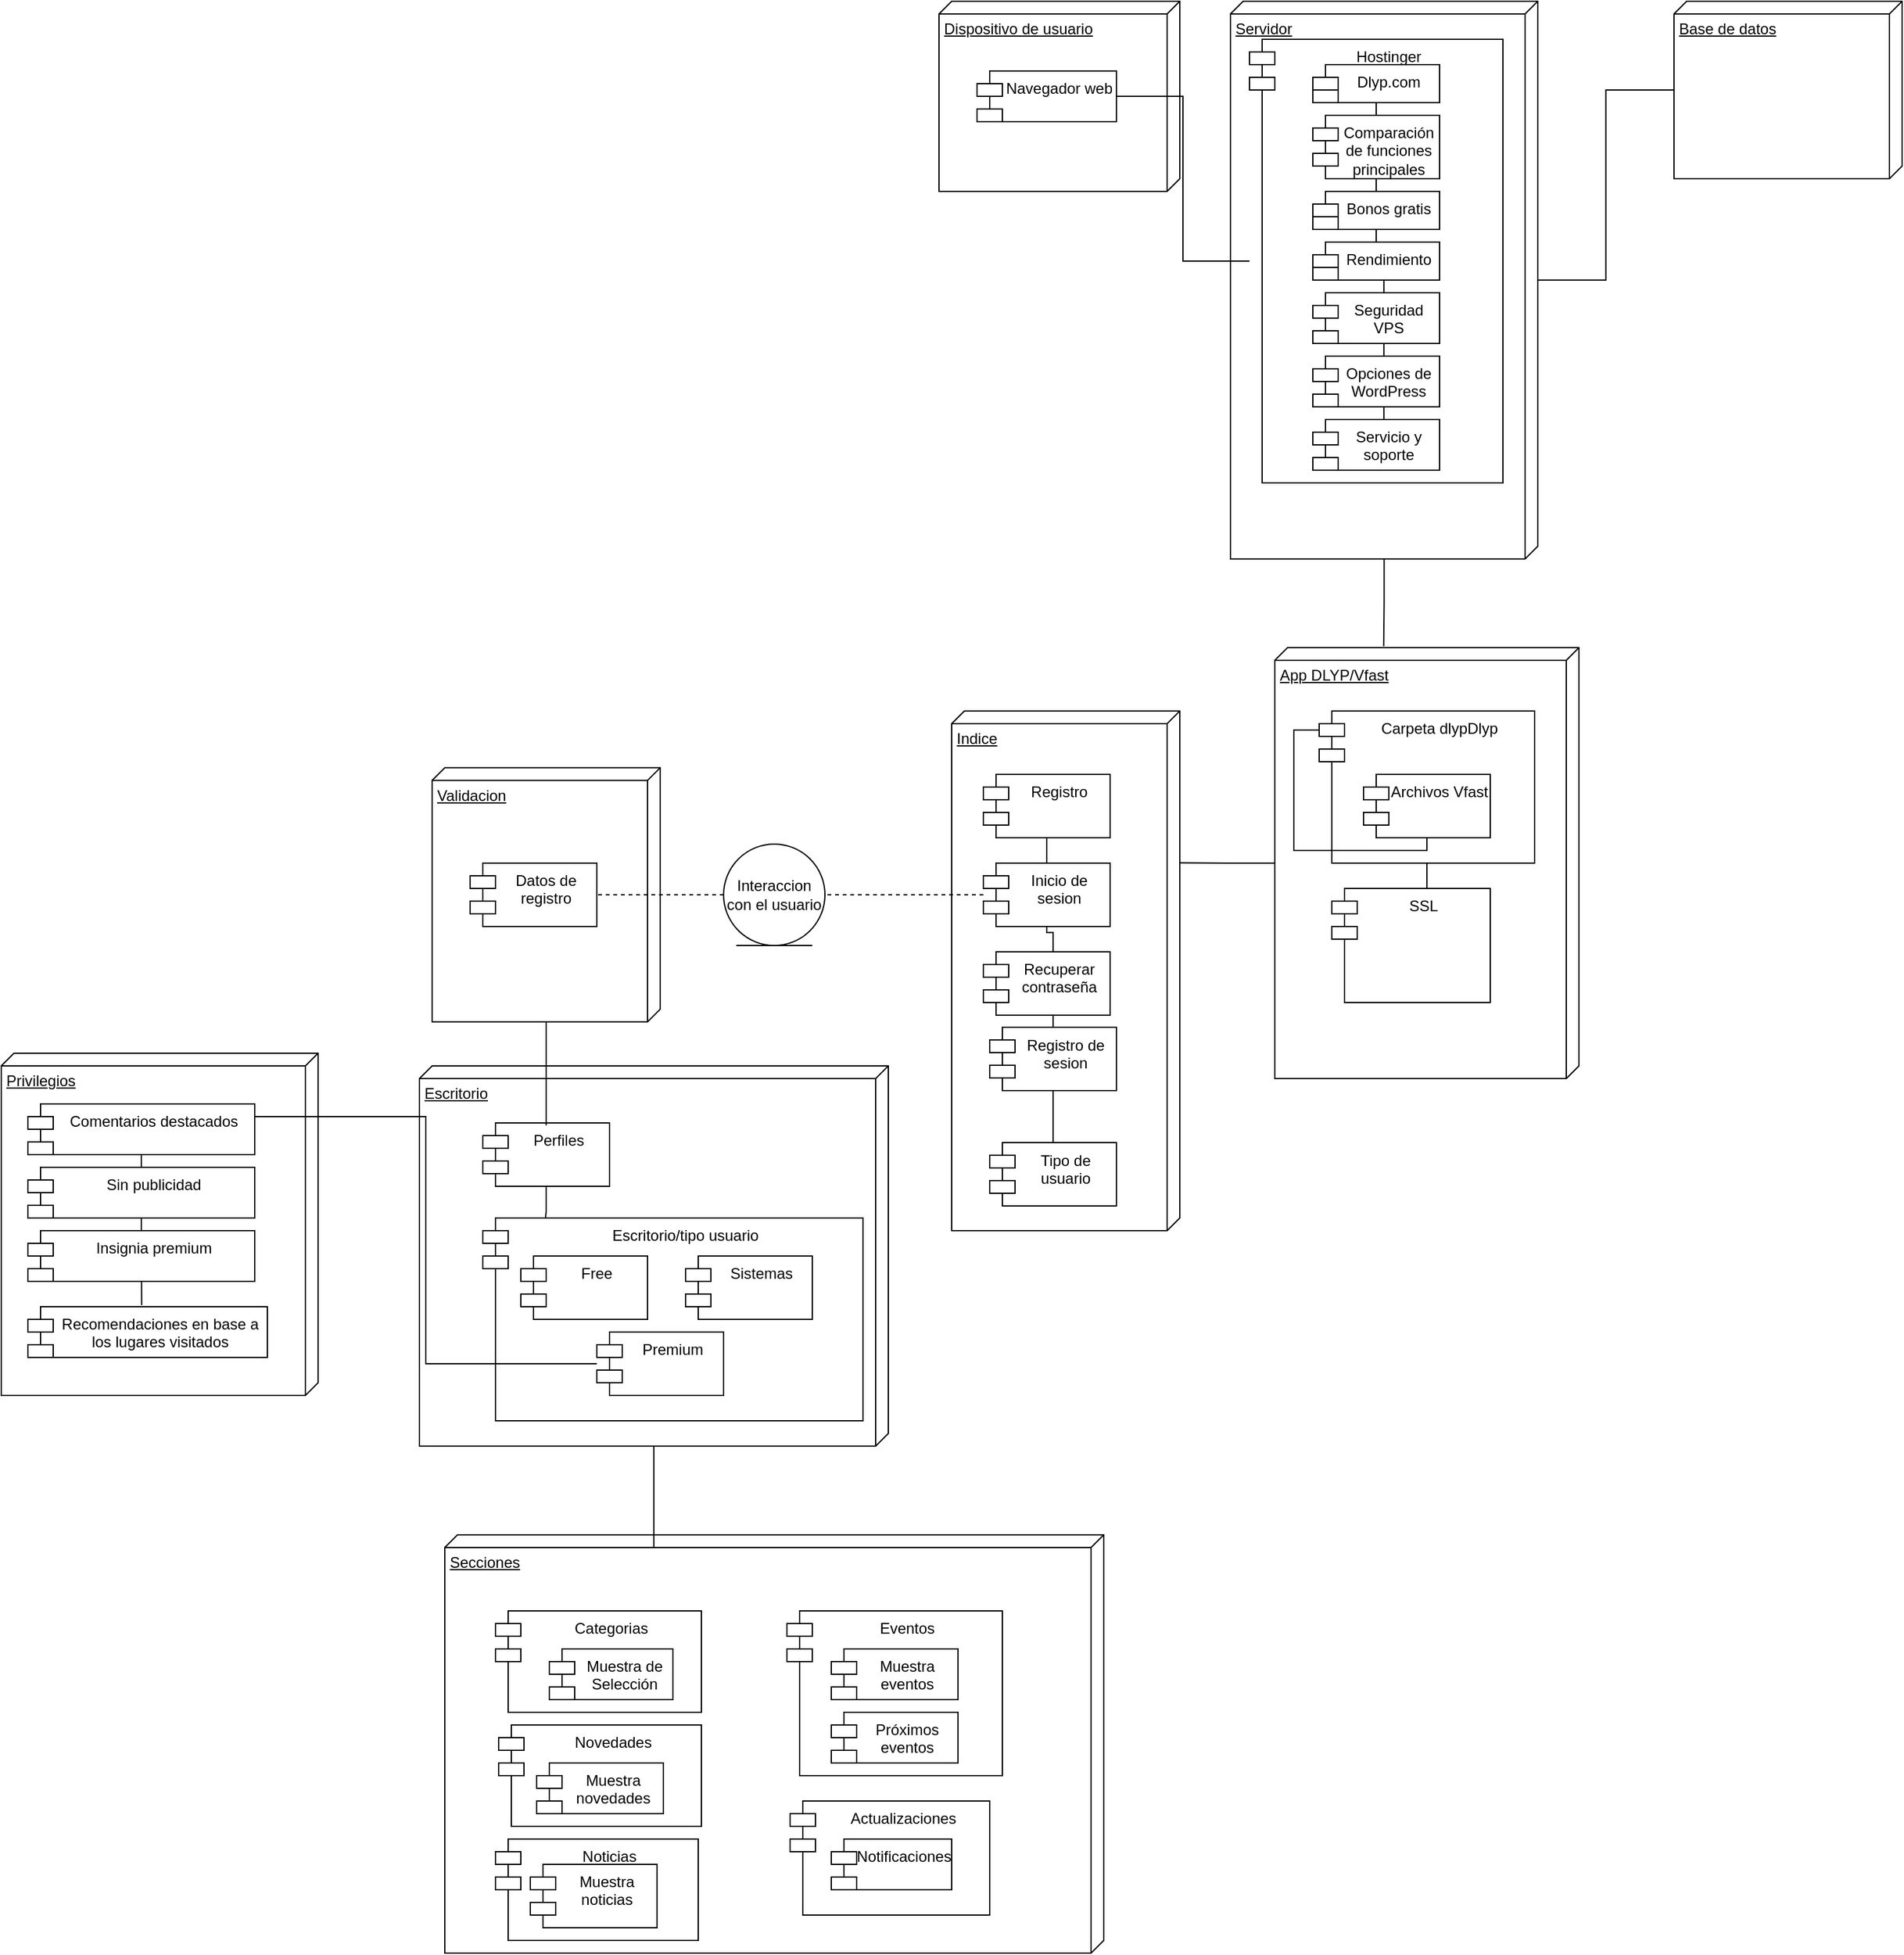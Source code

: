 <mxfile version="21.2.9" type="github">
  <diagram name="Página-1" id="3i2K3xkIehEM66V3X_Wy">
    <mxGraphModel dx="3096" dy="2114" grid="1" gridSize="10" guides="1" tooltips="1" connect="1" arrows="1" fold="1" page="1" pageScale="1" pageWidth="827" pageHeight="1169" math="0" shadow="0">
      <root>
        <mxCell id="0" />
        <mxCell id="1" parent="0" />
        <mxCell id="C29-kDK0XGBZSdxe1Mio-79" value="Privilegios" style="verticalAlign=top;align=left;spacingTop=8;spacingLeft=2;spacingRight=12;shape=cube;size=10;direction=south;fontStyle=4;html=1;whiteSpace=wrap;" vertex="1" parent="1">
          <mxGeometry x="-710" y="840" width="250" height="270" as="geometry" />
        </mxCell>
        <mxCell id="C29-kDK0XGBZSdxe1Mio-63" value="Secciones&lt;br&gt;" style="verticalAlign=top;align=left;spacingTop=8;spacingLeft=2;spacingRight=12;shape=cube;size=10;direction=south;fontStyle=4;html=1;whiteSpace=wrap;" vertex="1" parent="1">
          <mxGeometry x="-360" y="1220" width="520" height="330" as="geometry" />
        </mxCell>
        <mxCell id="C29-kDK0XGBZSdxe1Mio-62" style="edgeStyle=orthogonalEdgeStyle;rounded=0;orthogonalLoop=1;jettySize=auto;html=1;endArrow=none;endFill=0;" edge="1" parent="1" source="C29-kDK0XGBZSdxe1Mio-40">
          <mxGeometry relative="1" as="geometry">
            <mxPoint x="-195" y="1230" as="targetPoint" />
          </mxGeometry>
        </mxCell>
        <mxCell id="C29-kDK0XGBZSdxe1Mio-40" value="Escritorio&lt;br&gt;" style="verticalAlign=top;align=left;spacingTop=8;spacingLeft=2;spacingRight=12;shape=cube;size=10;direction=south;fontStyle=4;html=1;whiteSpace=wrap;" vertex="1" parent="1">
          <mxGeometry x="-380" y="850" width="370" height="300" as="geometry" />
        </mxCell>
        <mxCell id="C29-kDK0XGBZSdxe1Mio-34" value="Validacion&lt;br&gt;" style="verticalAlign=top;align=left;spacingTop=8;spacingLeft=2;spacingRight=12;shape=cube;size=10;direction=south;fontStyle=4;html=1;whiteSpace=wrap;" vertex="1" parent="1">
          <mxGeometry x="-370" y="614.75" width="180" height="200.5" as="geometry" />
        </mxCell>
        <mxCell id="C29-kDK0XGBZSdxe1Mio-31" style="edgeStyle=orthogonalEdgeStyle;rounded=0;orthogonalLoop=1;jettySize=auto;html=1;endArrow=none;endFill=0;entryX=0.292;entryY=0.006;entryDx=0;entryDy=0;entryPerimeter=0;" edge="1" parent="1" source="C29-kDK0XGBZSdxe1Mio-14" target="C29-kDK0XGBZSdxe1Mio-20">
          <mxGeometry relative="1" as="geometry" />
        </mxCell>
        <mxCell id="C29-kDK0XGBZSdxe1Mio-14" value="App DLYP/Vfast" style="verticalAlign=top;align=left;spacingTop=8;spacingLeft=2;spacingRight=12;shape=cube;size=10;direction=south;fontStyle=4;html=1;whiteSpace=wrap;" vertex="1" parent="1">
          <mxGeometry x="295" y="520" width="240" height="340" as="geometry" />
        </mxCell>
        <mxCell id="C29-kDK0XGBZSdxe1Mio-54" style="edgeStyle=orthogonalEdgeStyle;rounded=0;orthogonalLoop=1;jettySize=auto;html=1;entryX=-0.003;entryY=0.642;entryDx=0;entryDy=0;entryPerimeter=0;endArrow=none;endFill=0;" edge="1" parent="1" source="C29-kDK0XGBZSdxe1Mio-11" target="C29-kDK0XGBZSdxe1Mio-14">
          <mxGeometry relative="1" as="geometry" />
        </mxCell>
        <mxCell id="C29-kDK0XGBZSdxe1Mio-11" value="Servidor&lt;br&gt;" style="verticalAlign=top;align=left;spacingTop=8;spacingLeft=2;spacingRight=12;shape=cube;size=10;direction=south;fontStyle=4;html=1;whiteSpace=wrap;" vertex="1" parent="1">
          <mxGeometry x="260" y="10" width="242.5" height="440" as="geometry" />
        </mxCell>
        <mxCell id="C29-kDK0XGBZSdxe1Mio-8" value="Dispositivo de usuario" style="verticalAlign=top;align=left;spacingTop=8;spacingLeft=2;spacingRight=12;shape=cube;size=10;direction=south;fontStyle=4;html=1;whiteSpace=wrap;" vertex="1" parent="1">
          <mxGeometry x="30" y="10" width="190" height="150" as="geometry" />
        </mxCell>
        <mxCell id="C29-kDK0XGBZSdxe1Mio-9" style="edgeStyle=orthogonalEdgeStyle;rounded=0;orthogonalLoop=1;jettySize=auto;html=1;endArrow=none;endFill=0;" edge="1" parent="1" source="C29-kDK0XGBZSdxe1Mio-7" target="C29-kDK0XGBZSdxe1Mio-10">
          <mxGeometry relative="1" as="geometry">
            <mxPoint x="330" y="85" as="targetPoint" />
          </mxGeometry>
        </mxCell>
        <mxCell id="C29-kDK0XGBZSdxe1Mio-7" value="Navegador web" style="shape=module;align=left;spacingLeft=20;align=center;verticalAlign=top;whiteSpace=wrap;html=1;" vertex="1" parent="1">
          <mxGeometry x="60" y="65" width="110" height="40" as="geometry" />
        </mxCell>
        <mxCell id="C29-kDK0XGBZSdxe1Mio-10" value="Hostinger&lt;br&gt;" style="shape=module;align=left;spacingLeft=20;align=center;verticalAlign=top;whiteSpace=wrap;html=1;" vertex="1" parent="1">
          <mxGeometry x="275" y="40" width="200" height="350" as="geometry" />
        </mxCell>
        <mxCell id="C29-kDK0XGBZSdxe1Mio-42" value="" style="edgeStyle=orthogonalEdgeStyle;rounded=0;orthogonalLoop=1;jettySize=auto;html=1;endArrow=none;endFill=0;" edge="1" parent="1" source="C29-kDK0XGBZSdxe1Mio-12" target="C29-kDK0XGBZSdxe1Mio-11">
          <mxGeometry relative="1" as="geometry" />
        </mxCell>
        <mxCell id="C29-kDK0XGBZSdxe1Mio-12" value="Base de datos" style="verticalAlign=top;align=left;spacingTop=8;spacingLeft=2;spacingRight=12;shape=cube;size=10;direction=south;fontStyle=4;html=1;whiteSpace=wrap;" vertex="1" parent="1">
          <mxGeometry x="610" y="10" width="180" height="140" as="geometry" />
        </mxCell>
        <mxCell id="C29-kDK0XGBZSdxe1Mio-21" style="edgeStyle=orthogonalEdgeStyle;rounded=0;orthogonalLoop=1;jettySize=auto;html=1;entryX=0.614;entryY=0;entryDx=0;entryDy=0;entryPerimeter=0;endArrow=none;endFill=0;" edge="1" parent="1" source="C29-kDK0XGBZSdxe1Mio-15" target="C29-kDK0XGBZSdxe1Mio-19">
          <mxGeometry relative="1" as="geometry" />
        </mxCell>
        <mxCell id="C29-kDK0XGBZSdxe1Mio-15" value="Carpeta dlypDlyp" style="shape=module;align=left;spacingLeft=20;align=center;verticalAlign=top;whiteSpace=wrap;html=1;" vertex="1" parent="1">
          <mxGeometry x="330" y="570" width="170" height="120" as="geometry" />
        </mxCell>
        <mxCell id="C29-kDK0XGBZSdxe1Mio-22" style="edgeStyle=orthogonalEdgeStyle;rounded=0;orthogonalLoop=1;jettySize=auto;html=1;entryX=0;entryY=0;entryDx=0;entryDy=15;entryPerimeter=0;endArrow=none;endFill=0;" edge="1" parent="1" source="C29-kDK0XGBZSdxe1Mio-17" target="C29-kDK0XGBZSdxe1Mio-15">
          <mxGeometry relative="1" as="geometry">
            <Array as="points">
              <mxPoint x="415" y="680" />
              <mxPoint x="310" y="680" />
              <mxPoint x="310" y="585" />
            </Array>
          </mxGeometry>
        </mxCell>
        <mxCell id="C29-kDK0XGBZSdxe1Mio-17" value="Archivos Vfast" style="shape=module;align=left;spacingLeft=20;align=center;verticalAlign=top;whiteSpace=wrap;html=1;" vertex="1" parent="1">
          <mxGeometry x="365" y="620" width="100" height="50" as="geometry" />
        </mxCell>
        <mxCell id="C29-kDK0XGBZSdxe1Mio-19" value="SSL" style="shape=module;align=left;spacingLeft=20;align=center;verticalAlign=top;whiteSpace=wrap;html=1;" vertex="1" parent="1">
          <mxGeometry x="340" y="710" width="125" height="90" as="geometry" />
        </mxCell>
        <mxCell id="C29-kDK0XGBZSdxe1Mio-20" value="Indice&lt;br&gt;" style="verticalAlign=top;align=left;spacingTop=8;spacingLeft=2;spacingRight=12;shape=cube;size=10;direction=south;fontStyle=4;html=1;whiteSpace=wrap;" vertex="1" parent="1">
          <mxGeometry x="40" y="570" width="180" height="410" as="geometry" />
        </mxCell>
        <mxCell id="C29-kDK0XGBZSdxe1Mio-30" style="edgeStyle=orthogonalEdgeStyle;rounded=0;orthogonalLoop=1;jettySize=auto;html=1;endArrow=none;endFill=0;" edge="1" parent="1" source="C29-kDK0XGBZSdxe1Mio-24" target="C29-kDK0XGBZSdxe1Mio-29">
          <mxGeometry relative="1" as="geometry" />
        </mxCell>
        <mxCell id="C29-kDK0XGBZSdxe1Mio-23" value="Registro" style="shape=module;align=left;spacingLeft=20;align=center;verticalAlign=top;whiteSpace=wrap;html=1;" vertex="1" parent="1">
          <mxGeometry x="65" y="620" width="100" height="50" as="geometry" />
        </mxCell>
        <mxCell id="C29-kDK0XGBZSdxe1Mio-33" style="edgeStyle=orthogonalEdgeStyle;rounded=0;orthogonalLoop=1;jettySize=auto;html=1;endArrow=none;endFill=0;dashed=1;entryX=1;entryY=0.5;entryDx=0;entryDy=0;" edge="1" parent="1" source="C29-kDK0XGBZSdxe1Mio-35" target="C29-kDK0XGBZSdxe1Mio-37">
          <mxGeometry relative="1" as="geometry">
            <mxPoint x="-90" y="859.5" as="targetPoint" />
          </mxGeometry>
        </mxCell>
        <mxCell id="C29-kDK0XGBZSdxe1Mio-29" value="Tipo de usuario" style="shape=module;align=left;spacingLeft=20;align=center;verticalAlign=top;whiteSpace=wrap;html=1;" vertex="1" parent="1">
          <mxGeometry x="70" y="910.5" width="100" height="50" as="geometry" />
        </mxCell>
        <mxCell id="C29-kDK0XGBZSdxe1Mio-36" value="" style="edgeStyle=orthogonalEdgeStyle;rounded=0;orthogonalLoop=1;jettySize=auto;html=1;endArrow=none;endFill=0;dashed=1;" edge="1" parent="1" source="C29-kDK0XGBZSdxe1Mio-28" target="C29-kDK0XGBZSdxe1Mio-35">
          <mxGeometry relative="1" as="geometry">
            <mxPoint x="-170" y="860" as="targetPoint" />
            <mxPoint x="65" y="860" as="sourcePoint" />
          </mxGeometry>
        </mxCell>
        <mxCell id="C29-kDK0XGBZSdxe1Mio-35" value="Interaccion con el usuario" style="ellipse;shape=umlEntity;whiteSpace=wrap;html=1;" vertex="1" parent="1">
          <mxGeometry x="-140" y="675" width="80" height="80" as="geometry" />
        </mxCell>
        <mxCell id="C29-kDK0XGBZSdxe1Mio-37" value="Datos de registro&lt;br&gt;" style="shape=module;align=left;spacingLeft=20;align=center;verticalAlign=top;whiteSpace=wrap;html=1;" vertex="1" parent="1">
          <mxGeometry x="-340" y="690" width="100" height="50" as="geometry" />
        </mxCell>
        <mxCell id="C29-kDK0XGBZSdxe1Mio-61" style="edgeStyle=orthogonalEdgeStyle;rounded=0;orthogonalLoop=1;jettySize=auto;html=1;entryX=0.165;entryY=-0.003;entryDx=0;entryDy=0;entryPerimeter=0;endArrow=none;endFill=0;" edge="1" parent="1" source="C29-kDK0XGBZSdxe1Mio-41" target="C29-kDK0XGBZSdxe1Mio-57">
          <mxGeometry relative="1" as="geometry" />
        </mxCell>
        <mxCell id="C29-kDK0XGBZSdxe1Mio-41" value="Perfiles" style="shape=module;align=left;spacingLeft=20;align=center;verticalAlign=top;whiteSpace=wrap;html=1;" vertex="1" parent="1">
          <mxGeometry x="-330" y="895" width="100" height="50" as="geometry" />
        </mxCell>
        <mxCell id="C29-kDK0XGBZSdxe1Mio-53" style="edgeStyle=orthogonalEdgeStyle;rounded=0;orthogonalLoop=1;jettySize=auto;html=1;entryX=0.561;entryY=-0.01;entryDx=0;entryDy=0;entryPerimeter=0;endArrow=none;endFill=0;" edge="1" parent="1" source="C29-kDK0XGBZSdxe1Mio-46" target="C29-kDK0XGBZSdxe1Mio-52">
          <mxGeometry relative="1" as="geometry" />
        </mxCell>
        <mxCell id="C29-kDK0XGBZSdxe1Mio-46" value="Dlyp.com" style="shape=module;align=left;spacingLeft=20;align=center;verticalAlign=top;whiteSpace=wrap;html=1;" vertex="1" parent="1">
          <mxGeometry x="325" y="60" width="100" height="30" as="geometry" />
        </mxCell>
        <mxCell id="C29-kDK0XGBZSdxe1Mio-47" value="Comparación de funciones principales" style="shape=module;align=left;spacingLeft=20;align=center;verticalAlign=top;whiteSpace=wrap;html=1;" vertex="1" parent="1">
          <mxGeometry x="325" y="100" width="100" height="50" as="geometry" />
        </mxCell>
        <mxCell id="C29-kDK0XGBZSdxe1Mio-48" value="Bonos gratis" style="shape=module;align=left;spacingLeft=20;align=center;verticalAlign=top;whiteSpace=wrap;html=1;" vertex="1" parent="1">
          <mxGeometry x="325" y="160" width="100" height="30" as="geometry" />
        </mxCell>
        <mxCell id="C29-kDK0XGBZSdxe1Mio-49" value="Rendimiento" style="shape=module;align=left;spacingLeft=20;align=center;verticalAlign=top;whiteSpace=wrap;html=1;" vertex="1" parent="1">
          <mxGeometry x="325" y="200" width="100" height="30" as="geometry" />
        </mxCell>
        <mxCell id="C29-kDK0XGBZSdxe1Mio-50" value="Seguridad VPS" style="shape=module;align=left;spacingLeft=20;align=center;verticalAlign=top;whiteSpace=wrap;html=1;" vertex="1" parent="1">
          <mxGeometry x="325" y="240" width="100" height="40" as="geometry" />
        </mxCell>
        <mxCell id="C29-kDK0XGBZSdxe1Mio-51" value="Opciones de WordPress" style="shape=module;align=left;spacingLeft=20;align=center;verticalAlign=top;whiteSpace=wrap;html=1;" vertex="1" parent="1">
          <mxGeometry x="325" y="290" width="100" height="40" as="geometry" />
        </mxCell>
        <mxCell id="C29-kDK0XGBZSdxe1Mio-52" value="Servicio y soporte" style="shape=module;align=left;spacingLeft=20;align=center;verticalAlign=top;whiteSpace=wrap;html=1;" vertex="1" parent="1">
          <mxGeometry x="325" y="340" width="100" height="40" as="geometry" />
        </mxCell>
        <mxCell id="C29-kDK0XGBZSdxe1Mio-55" value="" style="edgeStyle=orthogonalEdgeStyle;rounded=0;orthogonalLoop=1;jettySize=auto;html=1;endArrow=none;endFill=0;" edge="1" parent="1" source="C29-kDK0XGBZSdxe1Mio-23" target="C29-kDK0XGBZSdxe1Mio-24">
          <mxGeometry relative="1" as="geometry">
            <mxPoint x="115" y="670" as="sourcePoint" />
            <mxPoint x="115" y="910" as="targetPoint" />
          </mxGeometry>
        </mxCell>
        <mxCell id="C29-kDK0XGBZSdxe1Mio-24" value="Registro de sesion" style="shape=module;align=left;spacingLeft=20;align=center;verticalAlign=top;whiteSpace=wrap;html=1;" vertex="1" parent="1">
          <mxGeometry x="70" y="819.5" width="100" height="50" as="geometry" />
        </mxCell>
        <mxCell id="C29-kDK0XGBZSdxe1Mio-28" value="Inicio de sesion&lt;br&gt;" style="shape=module;align=left;spacingLeft=20;align=center;verticalAlign=top;whiteSpace=wrap;html=1;" vertex="1" parent="1">
          <mxGeometry x="65" y="690" width="100" height="50" as="geometry" />
        </mxCell>
        <mxCell id="C29-kDK0XGBZSdxe1Mio-25" value="Recuperar contraseña" style="shape=module;align=left;spacingLeft=20;align=center;verticalAlign=top;whiteSpace=wrap;html=1;" vertex="1" parent="1">
          <mxGeometry x="65" y="760" width="100" height="50" as="geometry" />
        </mxCell>
        <mxCell id="C29-kDK0XGBZSdxe1Mio-56" value="" style="edgeStyle=orthogonalEdgeStyle;rounded=0;orthogonalLoop=1;jettySize=auto;html=1;endArrow=none;endFill=0;" edge="1" parent="1" source="C29-kDK0XGBZSdxe1Mio-34">
          <mxGeometry relative="1" as="geometry">
            <mxPoint x="-280" y="890" as="targetPoint" />
            <mxPoint x="-280" y="815" as="sourcePoint" />
            <Array as="points">
              <mxPoint x="-280" y="897" />
            </Array>
          </mxGeometry>
        </mxCell>
        <mxCell id="C29-kDK0XGBZSdxe1Mio-57" value="Escritorio/tipo usuario" style="shape=module;align=left;spacingLeft=20;align=center;verticalAlign=top;whiteSpace=wrap;html=1;" vertex="1" parent="1">
          <mxGeometry x="-330" y="970" width="300" height="160" as="geometry" />
        </mxCell>
        <mxCell id="C29-kDK0XGBZSdxe1Mio-58" value="Free" style="shape=module;align=left;spacingLeft=20;align=center;verticalAlign=top;whiteSpace=wrap;html=1;" vertex="1" parent="1">
          <mxGeometry x="-300" y="1000" width="100" height="50" as="geometry" />
        </mxCell>
        <mxCell id="C29-kDK0XGBZSdxe1Mio-85" style="edgeStyle=orthogonalEdgeStyle;rounded=0;orthogonalLoop=1;jettySize=auto;html=1;entryX=1;entryY=0.25;entryDx=0;entryDy=0;endArrow=none;endFill=0;" edge="1" parent="1" source="C29-kDK0XGBZSdxe1Mio-59" target="C29-kDK0XGBZSdxe1Mio-80">
          <mxGeometry relative="1" as="geometry" />
        </mxCell>
        <mxCell id="C29-kDK0XGBZSdxe1Mio-59" value="Premium" style="shape=module;align=left;spacingLeft=20;align=center;verticalAlign=top;whiteSpace=wrap;html=1;" vertex="1" parent="1">
          <mxGeometry x="-240" y="1060" width="100" height="50" as="geometry" />
        </mxCell>
        <mxCell id="C29-kDK0XGBZSdxe1Mio-60" value="Sistemas" style="shape=module;align=left;spacingLeft=20;align=center;verticalAlign=top;whiteSpace=wrap;html=1;" vertex="1" parent="1">
          <mxGeometry x="-170" y="1000" width="100" height="50" as="geometry" />
        </mxCell>
        <mxCell id="C29-kDK0XGBZSdxe1Mio-64" value="Categorias" style="shape=module;align=left;spacingLeft=20;align=center;verticalAlign=top;whiteSpace=wrap;html=1;" vertex="1" parent="1">
          <mxGeometry x="-320" y="1280" width="162.5" height="80" as="geometry" />
        </mxCell>
        <mxCell id="C29-kDK0XGBZSdxe1Mio-65" value="Novedades" style="shape=module;align=left;spacingLeft=20;align=center;verticalAlign=top;whiteSpace=wrap;html=1;" vertex="1" parent="1">
          <mxGeometry x="-317.5" y="1370" width="160" height="80" as="geometry" />
        </mxCell>
        <mxCell id="C29-kDK0XGBZSdxe1Mio-66" value="Noticias" style="shape=module;align=left;spacingLeft=20;align=center;verticalAlign=top;whiteSpace=wrap;html=1;" vertex="1" parent="1">
          <mxGeometry x="-320" y="1460" width="160" height="80" as="geometry" />
        </mxCell>
        <mxCell id="C29-kDK0XGBZSdxe1Mio-67" value="Eventos" style="shape=module;align=left;spacingLeft=20;align=center;verticalAlign=top;whiteSpace=wrap;html=1;" vertex="1" parent="1">
          <mxGeometry x="-90" y="1280" width="170" height="130" as="geometry" />
        </mxCell>
        <mxCell id="C29-kDK0XGBZSdxe1Mio-68" value="Actualizaciones" style="shape=module;align=left;spacingLeft=20;align=center;verticalAlign=top;whiteSpace=wrap;html=1;" vertex="1" parent="1">
          <mxGeometry x="-87.5" y="1430" width="157.5" height="90" as="geometry" />
        </mxCell>
        <mxCell id="C29-kDK0XGBZSdxe1Mio-69" value="Muestra de Selección" style="shape=module;align=left;spacingLeft=20;align=center;verticalAlign=top;whiteSpace=wrap;html=1;" vertex="1" parent="1">
          <mxGeometry x="-277.5" y="1310" width="97.5" height="40" as="geometry" />
        </mxCell>
        <mxCell id="C29-kDK0XGBZSdxe1Mio-70" value="Muestra novedades" style="shape=module;align=left;spacingLeft=20;align=center;verticalAlign=top;whiteSpace=wrap;html=1;" vertex="1" parent="1">
          <mxGeometry x="-287.5" y="1400" width="100" height="40" as="geometry" />
        </mxCell>
        <mxCell id="C29-kDK0XGBZSdxe1Mio-73" value="Muestra noticias" style="shape=module;align=left;spacingLeft=20;align=center;verticalAlign=top;whiteSpace=wrap;html=1;" vertex="1" parent="1">
          <mxGeometry x="-292.5" y="1480" width="100" height="50" as="geometry" />
        </mxCell>
        <mxCell id="C29-kDK0XGBZSdxe1Mio-74" value="Muestra eventos" style="shape=module;align=left;spacingLeft=20;align=center;verticalAlign=top;whiteSpace=wrap;html=1;" vertex="1" parent="1">
          <mxGeometry x="-55" y="1310" width="100" height="40" as="geometry" />
        </mxCell>
        <mxCell id="C29-kDK0XGBZSdxe1Mio-75" value="Próximos eventos" style="shape=module;align=left;spacingLeft=20;align=center;verticalAlign=top;whiteSpace=wrap;html=1;" vertex="1" parent="1">
          <mxGeometry x="-55" y="1360" width="100" height="40" as="geometry" />
        </mxCell>
        <mxCell id="C29-kDK0XGBZSdxe1Mio-77" value="Notificaciones" style="shape=module;align=left;spacingLeft=20;align=center;verticalAlign=top;whiteSpace=wrap;html=1;" vertex="1" parent="1">
          <mxGeometry x="-55" y="1460" width="95" height="40" as="geometry" />
        </mxCell>
        <mxCell id="C29-kDK0XGBZSdxe1Mio-86" style="edgeStyle=orthogonalEdgeStyle;rounded=0;orthogonalLoop=1;jettySize=auto;html=1;entryX=0.475;entryY=-0.032;entryDx=0;entryDy=0;entryPerimeter=0;endArrow=none;endFill=0;" edge="1" parent="1" source="C29-kDK0XGBZSdxe1Mio-80" target="C29-kDK0XGBZSdxe1Mio-84">
          <mxGeometry relative="1" as="geometry" />
        </mxCell>
        <mxCell id="C29-kDK0XGBZSdxe1Mio-80" value="Comentarios destacados" style="shape=module;align=left;spacingLeft=20;align=center;verticalAlign=top;whiteSpace=wrap;html=1;" vertex="1" parent="1">
          <mxGeometry x="-689" y="880" width="179" height="40" as="geometry" />
        </mxCell>
        <mxCell id="C29-kDK0XGBZSdxe1Mio-82" value="Sin publicidad" style="shape=module;align=left;spacingLeft=20;align=center;verticalAlign=top;whiteSpace=wrap;html=1;" vertex="1" parent="1">
          <mxGeometry x="-689" y="930" width="179" height="40" as="geometry" />
        </mxCell>
        <mxCell id="C29-kDK0XGBZSdxe1Mio-83" value="Insignia premium" style="shape=module;align=left;spacingLeft=20;align=center;verticalAlign=top;whiteSpace=wrap;html=1;" vertex="1" parent="1">
          <mxGeometry x="-689" y="980" width="179" height="40" as="geometry" />
        </mxCell>
        <mxCell id="C29-kDK0XGBZSdxe1Mio-84" value="Recomendaciones en base a los lugares visitados" style="shape=module;align=left;spacingLeft=20;align=center;verticalAlign=top;whiteSpace=wrap;html=1;" vertex="1" parent="1">
          <mxGeometry x="-689" y="1040" width="189" height="40" as="geometry" />
        </mxCell>
      </root>
    </mxGraphModel>
  </diagram>
</mxfile>
